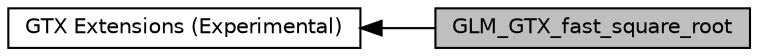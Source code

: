 digraph "GLM_GTX_fast_square_root"
{
  edge [fontname="Helvetica",fontsize="10",labelfontname="Helvetica",labelfontsize="10"];
  node [fontname="Helvetica",fontsize="10",shape=box];
  rankdir=LR;
  Node2 [label="GTX Extensions (Experimental)",height=0.2,width=0.4,color="black", fillcolor="white", style="filled",URL="$group__gtx.html",tooltip="Functions and types that the GLSL specification doesn't define, but useful to have for a C++ program."];
  Node1 [label="GLM_GTX_fast_square_root",height=0.2,width=0.4,color="black", fillcolor="grey75", style="filled", fontcolor="black",tooltip="Fast but less accurate implementations of square root based functions."];
  Node2->Node1 [shape=plaintext, dir="back", style="solid"];
}
